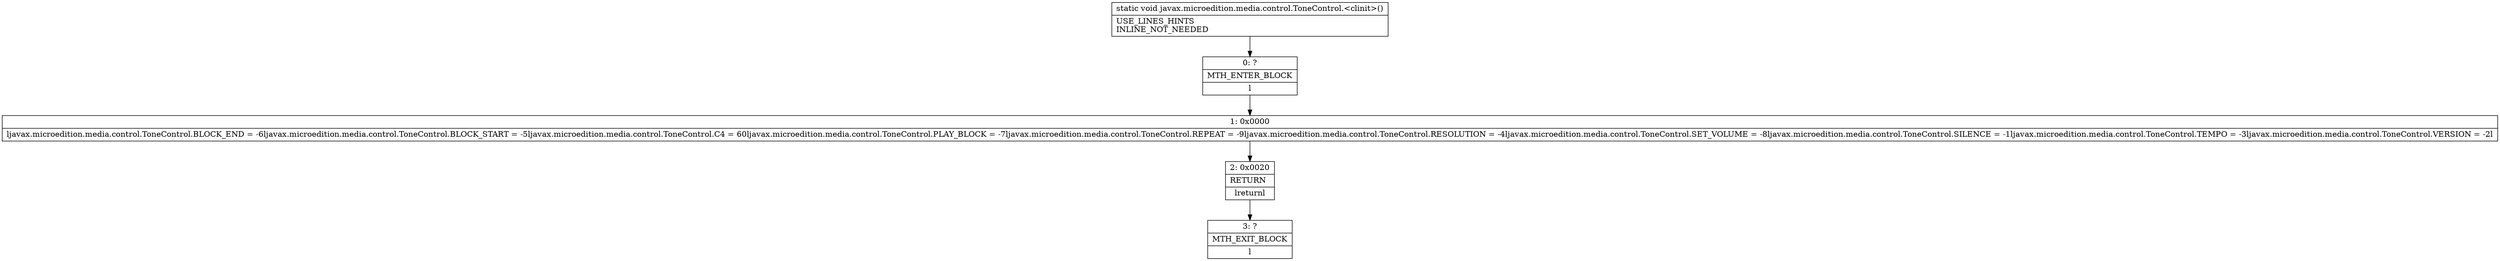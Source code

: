 digraph "CFG forjavax.microedition.media.control.ToneControl.\<clinit\>()V" {
Node_0 [shape=record,label="{0\:\ ?|MTH_ENTER_BLOCK\l|l}"];
Node_1 [shape=record,label="{1\:\ 0x0000|ljavax.microedition.media.control.ToneControl.BLOCK_END = \-6ljavax.microedition.media.control.ToneControl.BLOCK_START = \-5ljavax.microedition.media.control.ToneControl.C4 = 60ljavax.microedition.media.control.ToneControl.PLAY_BLOCK = \-7ljavax.microedition.media.control.ToneControl.REPEAT = \-9ljavax.microedition.media.control.ToneControl.RESOLUTION = \-4ljavax.microedition.media.control.ToneControl.SET_VOLUME = \-8ljavax.microedition.media.control.ToneControl.SILENCE = \-1ljavax.microedition.media.control.ToneControl.TEMPO = \-3ljavax.microedition.media.control.ToneControl.VERSION = \-2l}"];
Node_2 [shape=record,label="{2\:\ 0x0020|RETURN\l|lreturnl}"];
Node_3 [shape=record,label="{3\:\ ?|MTH_EXIT_BLOCK\l|l}"];
MethodNode[shape=record,label="{static void javax.microedition.media.control.ToneControl.\<clinit\>()  | USE_LINES_HINTS\lINLINE_NOT_NEEDED\l}"];
MethodNode -> Node_0;
Node_0 -> Node_1;
Node_1 -> Node_2;
Node_2 -> Node_3;
}


